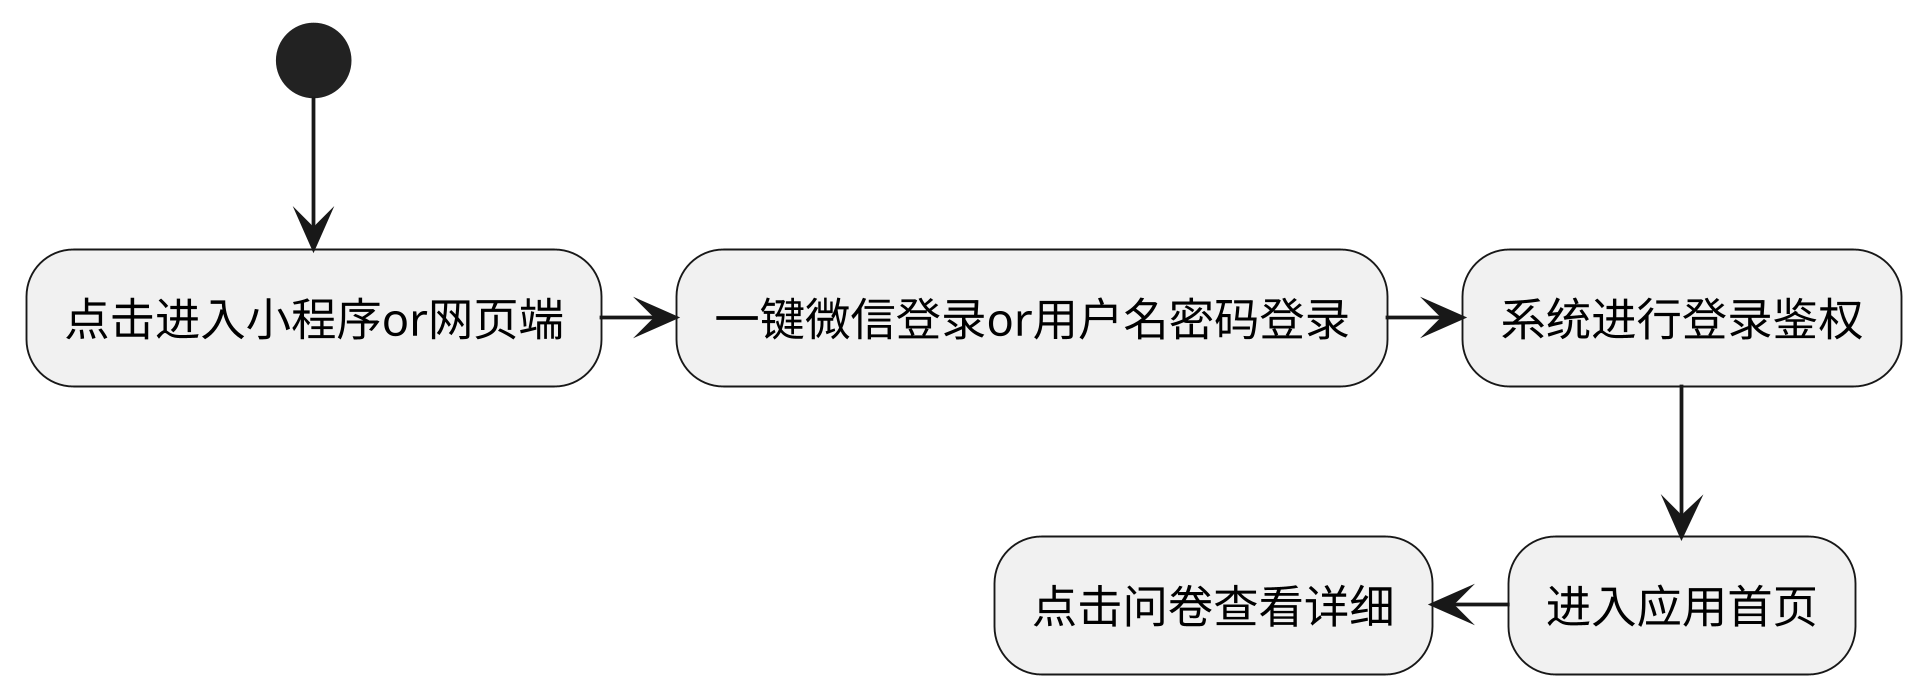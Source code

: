 
/** 标题注释区
@startuml
scale 1920*1080
'配置区


' 顶部
' header 食途科技
'title 动态
'主体区
(*)--> 点击进入小程序or网页端
-> 一键微信登录or用户名密码登录
-> 系统进行登录鉴权
--> 进入应用首页
-left> 点击问卷查看详细


'尾部
'caption
'说明:
'动态模块业务流程

'end caption


'样式区
<style>

caption{
FontColor Black
}
header{
FontColor Black
FontSize 18
}
</style>

@enduml




/** 标题注释区
@startuml
scale 1920*1080
'配置区


' 顶部
' header 食途科技
'title 动态
'主体区
(*)-> 用户密码登录
-> 系统鉴权
-> 进入管理员首页
-> 进入动态首页
--> 点击新建问卷
-left> 设置表单项
-left> 设置表单图层
--> 设置页面属性
-left> 保存草稿or发布问卷
--> (*)

'尾部
'caption
'说明:
'动态模块业务流程

'end caption


'样式区
<style>

caption{
FontColor Black
}
header{
FontColor Black
FontSize 18
}
</style>

@enduml



